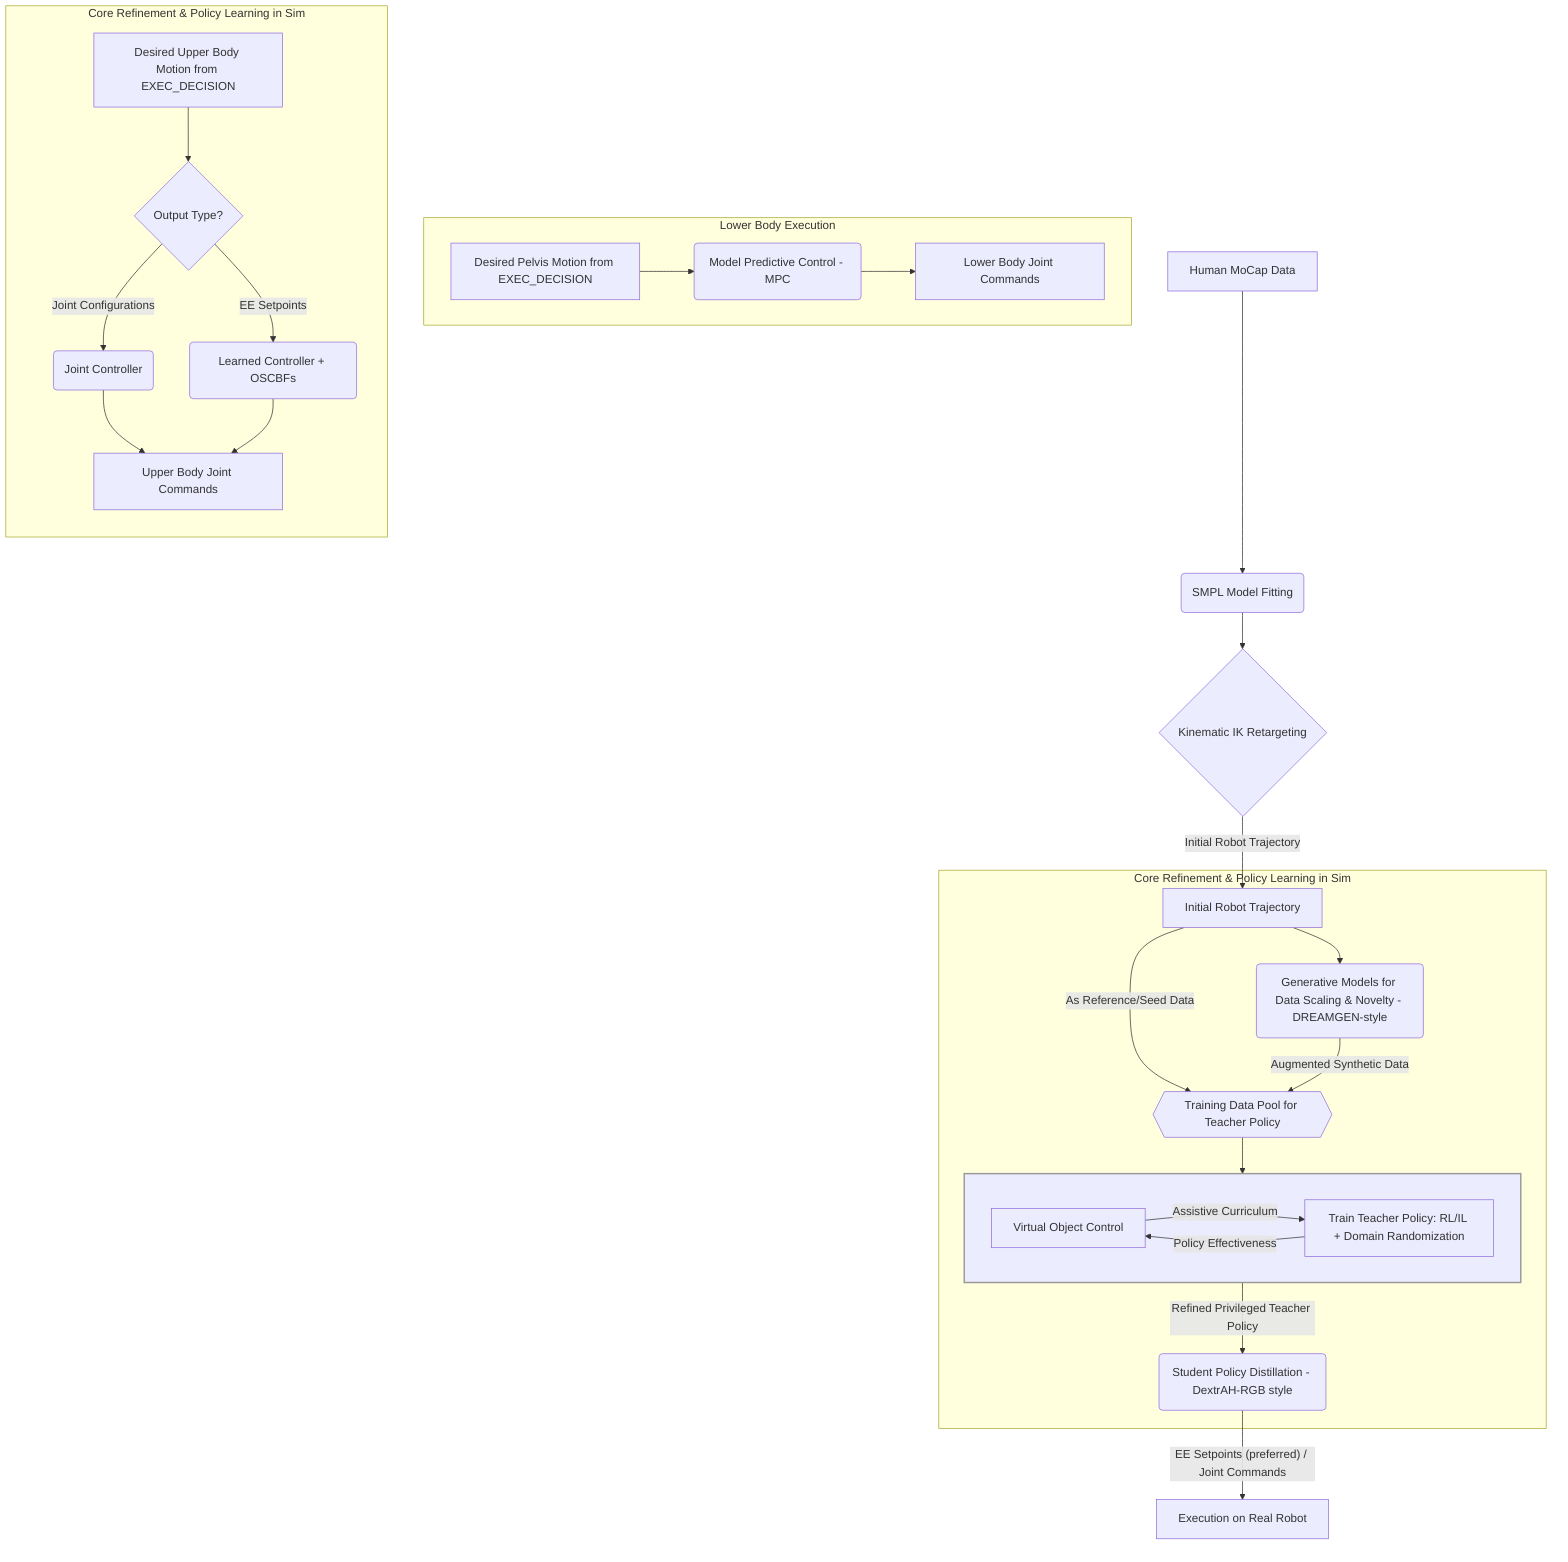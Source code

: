 ---
config:
  layout: dagre
---
flowchart TD
 subgraph E_Iterative_Loop[" "]
    direction LR
        CURRICULUM["Virtual Object Control"]
        E_Train_Teacher["Train Teacher Policy: RL/IL + Domain Randomization"]
  end
 subgraph Sim_Training_Pipeline["Core Refinement &amp; Policy Learning in Sim"]
    direction TB
        E_Initial_Traj_Node["Initial Robot Trajectory"]
        E_DREAMGEN("Generative Models for Data Scaling & Novelty - DREAMGEN-style")
        E_Training_Data_Pool{{"Training Data Pool for Teacher Policy"}}
        E_Iterative_Loop
        E_Distill("Student Policy Distillation - DextrAH-RGB style")
  end
 subgraph F_EXEC_Lower["Lower Body Execution"]
        F_EXEC_L_MPC("Model Predictive Control - MPC")
        F_EXEC_L_Input["Desired Pelvis Motion from EXEC_DECISION"]
        F_EXEC_L_Cmds["Lower Body Joint Commands"]
  end
 subgraph F_EXEC_Upper["Core Refinement &amp; Policy Learning in Sim"]
    direction TB
        F_EXEC_U_Decision{"Output Type?"}
        F_EXEC_U_Input["Desired Upper Body Motion from EXEC_DECISION"]
        F_EXEC_U_JC("Joint Controller")
        F_EXEC_U_Cmds["Upper Body Joint Commands"]
        F_EXEC_U_EESC("Learned Controller + OSCBFs")
  end
    A["Human MoCap Data"] --> B("SMPL Model Fitting")
    B --> C{"Kinematic IK Retargeting"}
    C -- Initial Robot Trajectory --> E_Initial_Traj_Node
    E_Initial_Traj_Node --> E_DREAMGEN
    E_Initial_Traj_Node -- As Reference/Seed Data --> E_Training_Data_Pool
    E_DREAMGEN -- Augmented Synthetic Data --> E_Training_Data_Pool
    E_Training_Data_Pool --> E_Iterative_Loop
    E_Train_Teacher -- Policy Effectiveness --> CURRICULUM
    CURRICULUM -- Assistive Curriculum --> E_Train_Teacher
    E_Iterative_Loop -- Refined Privileged Teacher Policy --> E_Distill
    E_Distill -- EE Setpoints (preferred) / Joint Commands --> F_EXEC["Execution on Real Robot"]
    F_EXEC_L_Input --> F_EXEC_L_MPC
    F_EXEC_L_MPC --> F_EXEC_L_Cmds
    F_EXEC_U_Input --> F_EXEC_U_Decision
    F_EXEC_U_Decision -- Joint Configurations --> F_EXEC_U_JC
    F_EXEC_U_JC --> F_EXEC_U_Cmds
    F_EXEC_U_Decision -- EE Setpoints --> F_EXEC_U_EESC
    F_EXEC_U_EESC --> F_EXEC_U_Cmds
    style E_Iterative_Loop fill:#ececff,stroke:#999,stroke-width:2px